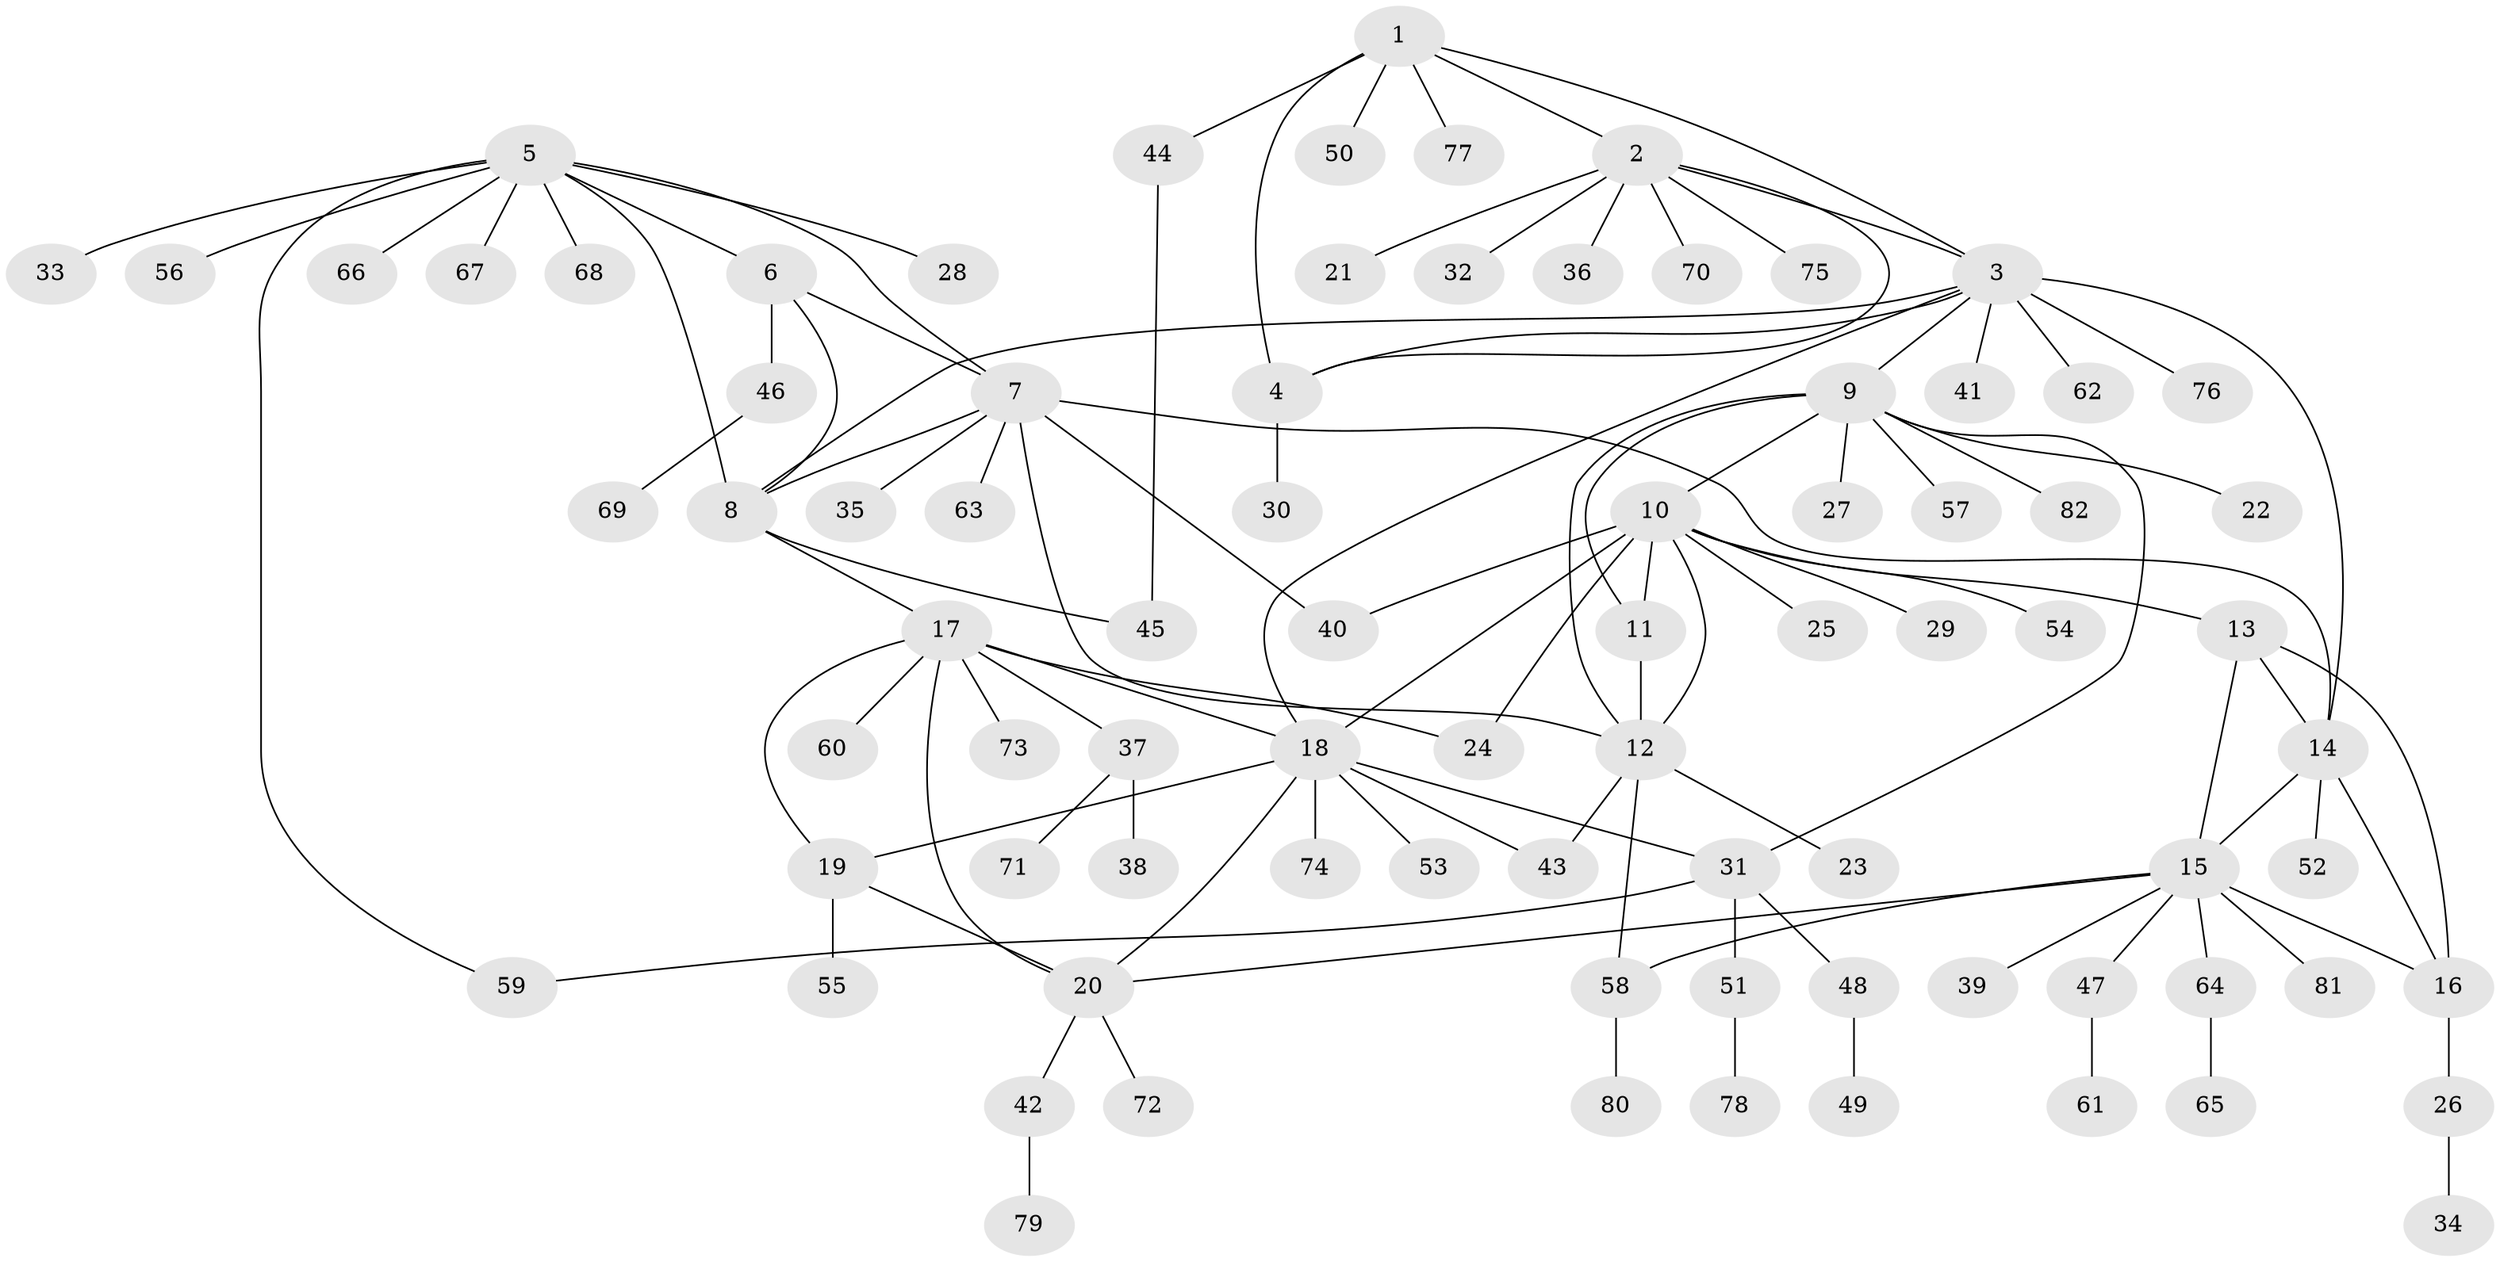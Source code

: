 // coarse degree distribution, {5: 0.046875, 7: 0.03125, 14: 0.03125, 4: 0.046875, 3: 0.03125, 8: 0.046875, 10: 0.015625, 11: 0.015625, 2: 0.109375, 1: 0.625}
// Generated by graph-tools (version 1.1) at 2025/24/03/03/25 07:24:18]
// undirected, 82 vertices, 109 edges
graph export_dot {
graph [start="1"]
  node [color=gray90,style=filled];
  1;
  2;
  3;
  4;
  5;
  6;
  7;
  8;
  9;
  10;
  11;
  12;
  13;
  14;
  15;
  16;
  17;
  18;
  19;
  20;
  21;
  22;
  23;
  24;
  25;
  26;
  27;
  28;
  29;
  30;
  31;
  32;
  33;
  34;
  35;
  36;
  37;
  38;
  39;
  40;
  41;
  42;
  43;
  44;
  45;
  46;
  47;
  48;
  49;
  50;
  51;
  52;
  53;
  54;
  55;
  56;
  57;
  58;
  59;
  60;
  61;
  62;
  63;
  64;
  65;
  66;
  67;
  68;
  69;
  70;
  71;
  72;
  73;
  74;
  75;
  76;
  77;
  78;
  79;
  80;
  81;
  82;
  1 -- 2;
  1 -- 3;
  1 -- 4;
  1 -- 44;
  1 -- 50;
  1 -- 77;
  2 -- 3;
  2 -- 4;
  2 -- 21;
  2 -- 32;
  2 -- 36;
  2 -- 70;
  2 -- 75;
  3 -- 4;
  3 -- 8;
  3 -- 9;
  3 -- 14;
  3 -- 18;
  3 -- 41;
  3 -- 62;
  3 -- 76;
  4 -- 30;
  5 -- 6;
  5 -- 7;
  5 -- 8;
  5 -- 28;
  5 -- 33;
  5 -- 56;
  5 -- 59;
  5 -- 66;
  5 -- 67;
  5 -- 68;
  6 -- 7;
  6 -- 8;
  6 -- 46;
  7 -- 8;
  7 -- 12;
  7 -- 14;
  7 -- 35;
  7 -- 40;
  7 -- 63;
  8 -- 17;
  8 -- 45;
  9 -- 10;
  9 -- 11;
  9 -- 12;
  9 -- 22;
  9 -- 27;
  9 -- 31;
  9 -- 57;
  9 -- 82;
  10 -- 11;
  10 -- 12;
  10 -- 13;
  10 -- 18;
  10 -- 24;
  10 -- 25;
  10 -- 29;
  10 -- 40;
  10 -- 54;
  11 -- 12;
  12 -- 23;
  12 -- 43;
  12 -- 58;
  13 -- 14;
  13 -- 15;
  13 -- 16;
  14 -- 15;
  14 -- 16;
  14 -- 52;
  15 -- 16;
  15 -- 20;
  15 -- 39;
  15 -- 47;
  15 -- 58;
  15 -- 64;
  15 -- 81;
  16 -- 26;
  17 -- 18;
  17 -- 19;
  17 -- 20;
  17 -- 24;
  17 -- 37;
  17 -- 60;
  17 -- 73;
  18 -- 19;
  18 -- 20;
  18 -- 31;
  18 -- 43;
  18 -- 53;
  18 -- 74;
  19 -- 20;
  19 -- 55;
  20 -- 42;
  20 -- 72;
  26 -- 34;
  31 -- 48;
  31 -- 51;
  31 -- 59;
  37 -- 38;
  37 -- 71;
  42 -- 79;
  44 -- 45;
  46 -- 69;
  47 -- 61;
  48 -- 49;
  51 -- 78;
  58 -- 80;
  64 -- 65;
}
